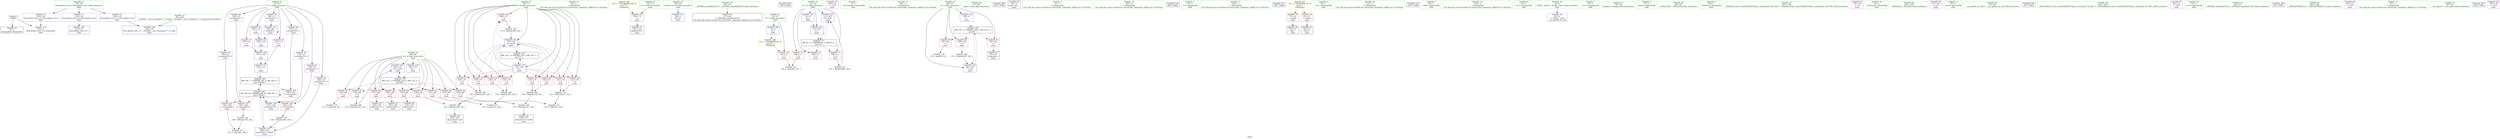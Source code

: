 digraph "SVFG" {
	label="SVFG";

	Node0x55a5fb703270 [shape=record,color=grey,label="{NodeID: 0\nNullPtr}"];
	Node0x55a5fb703270 -> Node0x55a5fb704bb0[style=solid];
	Node0x55a5fb703270 -> Node0x55a5fb705d10[style=solid];
	Node0x55a5fb714510 [shape=record,color=black,label="{NodeID: 180\nMR_18V_7 = PHI(MR_18V_8, MR_18V_6, )\npts\{170000 \}\n}"];
	Node0x55a5fb714510 -> Node0x55a5fb705840[style=dashed];
	Node0x55a5fb714510 -> Node0x55a5fb716310[style=dashed];
	Node0x55a5fb7051c0 [shape=record,color=red,label="{NodeID: 97\n140\<--70\n\<--k\nmain\n}"];
	Node0x55a5fb7051c0 -> Node0x55a5fb70d230[style=solid];
	Node0x55a5fb6ef370 [shape=record,color=green,label="{NodeID: 14\n92\<--1\n\<--dummyObj\nCan only get source location for instruction, argument, global var or function.}"];
	Node0x55a5fb708a60 [shape=record,color=yellow,style=double,label="{NodeID: 194\n16V_1 = ENCHI(MR_16V_0)\npts\{73 \}\nFun[main]}"];
	Node0x55a5fb708a60 -> Node0x55a5fb705500[style=dashed];
	Node0x55a5fb705e10 [shape=record,color=blue,label="{NodeID: 111\n64\<--9\nretval\<--\nmain\n}"];
	Node0x55a5fb703ea0 [shape=record,color=green,label="{NodeID: 28\n48\<--54\n_ZNSt8ios_base4InitD1Ev\<--_ZNSt8ios_base4InitD1Ev_field_insensitive\n}"];
	Node0x55a5fb703ea0 -> Node0x55a5fb704d80[style=solid];
	Node0x55a5fb720980 [shape=record,color=black,label="{NodeID: 208\n199 = PHI()\n}"];
	Node0x55a5fb70b120 [shape=record,color=blue,label="{NodeID: 125\n11\<--207\ntt\<--inc47\nmain\n}"];
	Node0x55a5fb70b120 -> Node0x55a5fb713610[style=dashed];
	Node0x55a5fb704bb0 [shape=record,color=black,label="{NodeID: 42\n2\<--3\ndummyVal\<--dummyVal\n}"];
	Node0x55a5fb706790 [shape=record,color=purple,label="{NodeID: 56\n105\<--13\n\<--f\nmain\n}"];
	Node0x55a5fb706790 -> Node0x55a5fb70a900[style=solid];
	Node0x55a5fb7072f0 [shape=record,color=purple,label="{NodeID: 70\n193\<--32\n\<--.str.5\nmain\n}"];
	Node0x55a5fb70d6b0 [shape=record,color=grey,label="{NodeID: 167\n161 = Binary(160, 102, )\n}"];
	Node0x55a5fb70d6b0 -> Node0x55a5fb70ade0[style=solid];
	Node0x55a5fb707ee0 [shape=record,color=red,label="{NodeID: 84\n124\<--68\n\<--i3\nmain\n}"];
	Node0x55a5fb707ee0 -> Node0x55a5fb70e130[style=solid];
	Node0x55a5fb6ed730 [shape=record,color=green,label="{NodeID: 1\n7\<--1\n__dso_handle\<--dummyObj\nGlob }"];
	Node0x55a5fb705290 [shape=record,color=red,label="{NodeID: 98\n154\<--70\n\<--k\nmain\n}"];
	Node0x55a5fb705290 -> Node0x55a5fb70cf30[style=solid];
	Node0x55a5fb6ef440 [shape=record,color=green,label="{NodeID: 15\n98\<--1\n\<--dummyObj\nCan only get source location for instruction, argument, global var or function.}"];
	Node0x55a5fb705ee0 [shape=record,color=blue,label="{NodeID: 112\n66\<--9\ni\<--\nmain\n}"];
	Node0x55a5fb705ee0 -> Node0x55a5fb715410[style=dashed];
	Node0x55a5fb703fa0 [shape=record,color=green,label="{NodeID: 29\n61\<--62\nmain\<--main_field_insensitive\n}"];
	Node0x55a5fb720a80 [shape=record,color=black,label="{NodeID: 209\n200 = PHI()\n}"];
	Node0x55a5fb704cb0 [shape=record,color=black,label="{NodeID: 43\n63\<--9\nmain_ret\<--\nmain\n}"];
	Node0x55a5fb706860 [shape=record,color=purple,label="{NodeID: 57\n107\<--13\n\<--f\nmain\n}"];
	Node0x55a5fb706860 -> Node0x55a5fb70a9d0[style=solid];
	Node0x55a5fb7073c0 [shape=record,color=purple,label="{NodeID: 71\n233\<--34\nllvm.global_ctors_0\<--llvm.global_ctors\nGlob }"];
	Node0x55a5fb7073c0 -> Node0x55a5fb705b10[style=solid];
	Node0x55a5fb70d830 [shape=record,color=grey,label="{NodeID: 168\n175 = Binary(174, 102, )\n}"];
	Node0x55a5fb70d830 -> Node0x55a5fb70af80[style=solid];
	Node0x55a5fb707fb0 [shape=record,color=red,label="{NodeID: 85\n127\<--68\n\<--i3\nmain\n}"];
	Node0x55a5fb707fb0 -> Node0x55a5fb70dcb0[style=solid];
	Node0x55a5fb6ee9b0 [shape=record,color=green,label="{NodeID: 2\n9\<--1\n\<--dummyObj\nCan only get source location for instruction, argument, global var or function.}"];
	Node0x55a5fb705360 [shape=record,color=red,label="{NodeID: 99\n155\<--70\n\<--k\nmain\n}"];
	Node0x55a5fb705360 -> Node0x55a5fb70cf30[style=solid];
	Node0x55a5fb703300 [shape=record,color=green,label="{NodeID: 16\n102\<--1\n\<--dummyObj\nCan only get source location for instruction, argument, global var or function.}"];
	Node0x55a5fb705fb0 [shape=record,color=blue,label="{NodeID: 113\n96\<--98\narrayidx\<--\nmain\n}"];
	Node0x55a5fb705fb0 -> Node0x55a5fb705fb0[style=dashed];
	Node0x55a5fb705fb0 -> Node0x55a5fb70a900[style=dashed];
	Node0x55a5fb7040a0 [shape=record,color=green,label="{NodeID: 30\n64\<--65\nretval\<--retval_field_insensitive\nmain\n}"];
	Node0x55a5fb7040a0 -> Node0x55a5fb705e10[style=solid];
	Node0x55a5fb720b50 [shape=record,color=black,label="{NodeID: 210\n184 = PHI()\n}"];
	Node0x55a5fb704d80 [shape=record,color=black,label="{NodeID: 44\n47\<--48\n\<--_ZNSt8ios_base4InitD1Ev\nCan only get source location for instruction, argument, global var or function.}"];
	Node0x55a5fb706930 [shape=record,color=purple,label="{NodeID: 58\n110\<--13\n\<--f\nmain\n}"];
	Node0x55a5fb706930 -> Node0x55a5fb70aaa0[style=solid];
	Node0x55a5fb7074c0 [shape=record,color=purple,label="{NodeID: 72\n234\<--34\nllvm.global_ctors_1\<--llvm.global_ctors\nGlob }"];
	Node0x55a5fb7074c0 -> Node0x55a5fb705c10[style=solid];
	Node0x55a5fb70d9b0 [shape=record,color=grey,label="{NodeID: 169\n101 = Binary(100, 102, )\n}"];
	Node0x55a5fb70d9b0 -> Node0x55a5fb706080[style=solid];
	Node0x55a5fb708080 [shape=record,color=red,label="{NodeID: 86\n133\<--68\n\<--i3\nmain\n}"];
	Node0x55a5fb708080 -> Node0x55a5fb706110[style=solid];
	Node0x55a5fb6eea40 [shape=record,color=green,label="{NodeID: 3\n18\<--1\n.str\<--dummyObj\nGlob }"];
	Node0x55a5fb715410 [shape=record,color=black,label="{NodeID: 183\nMR_10V_3 = PHI(MR_10V_4, MR_10V_2, )\npts\{67 \}\n}"];
	Node0x55a5fb715410 -> Node0x55a5fb707ba0[style=dashed];
	Node0x55a5fb715410 -> Node0x55a5fb707c70[style=dashed];
	Node0x55a5fb715410 -> Node0x55a5fb707d40[style=dashed];
	Node0x55a5fb715410 -> Node0x55a5fb706080[style=dashed];
	Node0x55a5fb705430 [shape=record,color=red,label="{NodeID: 100\n169\<--70\n\<--k\nmain\n}"];
	Node0x55a5fb705430 -> Node0x55a5fb70d3b0[style=solid];
	Node0x55a5fb7033d0 [shape=record,color=green,label="{NodeID: 17\n109\<--1\n\<--dummyObj\nCan only get source location for instruction, argument, global var or function.}"];
	Node0x55a5fb706080 [shape=record,color=blue,label="{NodeID: 114\n66\<--101\ni\<--inc\nmain\n}"];
	Node0x55a5fb706080 -> Node0x55a5fb715410[style=dashed];
	Node0x55a5fb704170 [shape=record,color=green,label="{NodeID: 31\n66\<--67\ni\<--i_field_insensitive\nmain\n}"];
	Node0x55a5fb704170 -> Node0x55a5fb707ba0[style=solid];
	Node0x55a5fb704170 -> Node0x55a5fb707c70[style=solid];
	Node0x55a5fb704170 -> Node0x55a5fb707d40[style=solid];
	Node0x55a5fb704170 -> Node0x55a5fb705ee0[style=solid];
	Node0x55a5fb704170 -> Node0x55a5fb706080[style=solid];
	Node0x55a5fb720c20 [shape=record,color=black,label="{NodeID: 211\n186 = PHI()\n}"];
	Node0x55a5fb704e80 [shape=record,color=black,label="{NodeID: 45\n78\<--75\ncall\<--\nmain\n}"];
	Node0x55a5fb706a00 [shape=record,color=purple,label="{NodeID: 59\n135\<--13\narrayidx13\<--f\nmain\n}"];
	Node0x55a5fb706a00 -> Node0x55a5fb70ad10[style=solid];
	Node0x55a5fb7075c0 [shape=record,color=purple,label="{NodeID: 73\n235\<--34\nllvm.global_ctors_2\<--llvm.global_ctors\nGlob }"];
	Node0x55a5fb7075c0 -> Node0x55a5fb705d10[style=solid];
	Node0x55a5fb70db30 [shape=record,color=grey,label="{NodeID: 170\n123 = Binary(121, 122, )\n}"];
	Node0x55a5fb70db30 -> Node0x55a5fb70e130[style=solid];
	Node0x55a5fb708150 [shape=record,color=red,label="{NodeID: 87\n138\<--68\n\<--i3\nmain\n}"];
	Node0x55a5fb708150 -> Node0x55a5fb70cab0[style=solid];
	Node0x55a5fb6ee840 [shape=record,color=green,label="{NodeID: 4\n20\<--1\n.str.1\<--dummyObj\nGlob }"];
	Node0x55a5fb705500 [shape=record,color=red,label="{NodeID: 101\n195\<--72\n\<--a\nmain\n}"];
	Node0x55a5fb705500 -> Node0x55a5fb706520[style=solid];
	Node0x55a5fb7034a0 [shape=record,color=green,label="{NodeID: 18\n112\<--1\n\<--dummyObj\nCan only get source location for instruction, argument, global var or function.}"];
	Node0x55a5fb70a900 [shape=record,color=blue,label="{NodeID: 115\n105\<--102\n\<--\nmain\n}"];
	Node0x55a5fb70a900 -> Node0x55a5fb70a9d0[style=dashed];
	Node0x55a5fb704240 [shape=record,color=green,label="{NodeID: 32\n68\<--69\ni3\<--i3_field_insensitive\nmain\n}"];
	Node0x55a5fb704240 -> Node0x55a5fb707e10[style=solid];
	Node0x55a5fb704240 -> Node0x55a5fb707ee0[style=solid];
	Node0x55a5fb704240 -> Node0x55a5fb707fb0[style=solid];
	Node0x55a5fb704240 -> Node0x55a5fb708080[style=solid];
	Node0x55a5fb704240 -> Node0x55a5fb708150[style=solid];
	Node0x55a5fb704240 -> Node0x55a5fb708220[style=solid];
	Node0x55a5fb704240 -> Node0x55a5fb7082f0[style=solid];
	Node0x55a5fb704240 -> Node0x55a5fb7083c0[style=solid];
	Node0x55a5fb704240 -> Node0x55a5fb708490[style=solid];
	Node0x55a5fb704240 -> Node0x55a5fb70ab70[style=solid];
	Node0x55a5fb704240 -> Node0x55a5fb70af80[style=solid];
	Node0x55a5fb720d80 [shape=record,color=black,label="{NodeID: 212\n190 = PHI()\n}"];
	Node0x55a5fb704f50 [shape=record,color=black,label="{NodeID: 46\n84\<--81\ncall1\<--\nmain\n}"];
	Node0x55a5fb706ad0 [shape=record,color=purple,label="{NodeID: 60\n144\<--13\narrayidx16\<--f\nmain\n}"];
	Node0x55a5fb706ad0 -> Node0x55a5fb7055d0[style=solid];
	Node0x55a5fb7076c0 [shape=record,color=red,label="{NodeID: 74\n181\<--8\n\<--T\nmain\n}"];
	Node0x55a5fb7076c0 -> Node0x55a5fb70de30[style=solid];
	Node0x55a5fb70dcb0 [shape=record,color=grey,label="{NodeID: 171\n131 = cmp(127, 130, )\n}"];
	Node0x55a5fb708220 [shape=record,color=red,label="{NodeID: 88\n147\<--68\n\<--i3\nmain\n}"];
	Node0x55a5fb708220 -> Node0x55a5fb7062b0[style=solid];
	Node0x55a5fb6ee8d0 [shape=record,color=green,label="{NodeID: 5\n22\<--1\nstdin\<--dummyObj\nGlob }"];
	Node0x55a5fb7055d0 [shape=record,color=red,label="{NodeID: 102\n145\<--144\n\<--arrayidx16\nmain\n}"];
	Node0x55a5fb7055d0 -> Node0x55a5fb70cc30[style=solid];
	Node0x55a5fb7035a0 [shape=record,color=green,label="{NodeID: 19\n114\<--1\n\<--dummyObj\nCan only get source location for instruction, argument, global var or function.}"];
	Node0x55a5fb70a9d0 [shape=record,color=blue,label="{NodeID: 116\n107\<--109\n\<--\nmain\n}"];
	Node0x55a5fb70a9d0 -> Node0x55a5fb70aaa0[style=dashed];
	Node0x55a5fb704310 [shape=record,color=green,label="{NodeID: 33\n70\<--71\nk\<--k_field_insensitive\nmain\n}"];
	Node0x55a5fb704310 -> Node0x55a5fb708560[style=solid];
	Node0x55a5fb704310 -> Node0x55a5fb708630[style=solid];
	Node0x55a5fb704310 -> Node0x55a5fb708700[style=solid];
	Node0x55a5fb704310 -> Node0x55a5fb7087d0[style=solid];
	Node0x55a5fb704310 -> Node0x55a5fb7050f0[style=solid];
	Node0x55a5fb704310 -> Node0x55a5fb7051c0[style=solid];
	Node0x55a5fb704310 -> Node0x55a5fb705290[style=solid];
	Node0x55a5fb704310 -> Node0x55a5fb705360[style=solid];
	Node0x55a5fb704310 -> Node0x55a5fb705430[style=solid];
	Node0x55a5fb704310 -> Node0x55a5fb70ac40[style=solid];
	Node0x55a5fb704310 -> Node0x55a5fb70aeb0[style=solid];
	Node0x55a5fb705020 [shape=record,color=black,label="{NodeID: 47\n95\<--94\nidxprom\<--\nmain\n}"];
	Node0x55a5fb706ba0 [shape=record,color=purple,label="{NodeID: 61\n149\<--13\narrayidx18\<--f\nmain\n}"];
	Node0x55a5fb706ba0 -> Node0x55a5fb7056a0[style=solid];
	Node0x55a5fb707790 [shape=record,color=red,label="{NodeID: 75\n180\<--11\n\<--tt\nmain\n}"];
	Node0x55a5fb707790 -> Node0x55a5fb70de30[style=solid];
	Node0x55a5fb70de30 [shape=record,color=grey,label="{NodeID: 172\n182 = cmp(180, 181, )\n}"];
	Node0x55a5fb7082f0 [shape=record,color=red,label="{NodeID: 89\n153\<--68\n\<--i3\nmain\n}"];
	Node0x55a5fb7082f0 -> Node0x55a5fb70d0b0[style=solid];
	Node0x55a5fb6efba0 [shape=record,color=green,label="{NodeID: 6\n23\<--1\n.str.2\<--dummyObj\nGlob }"];
	Node0x55a5fb716310 [shape=record,color=black,label="{NodeID: 186\nMR_18V_8 = PHI(MR_18V_10, MR_18V_7, )\npts\{170000 \}\n}"];
	Node0x55a5fb716310 -> Node0x55a5fb7055d0[style=dashed];
	Node0x55a5fb716310 -> Node0x55a5fb7056a0[style=dashed];
	Node0x55a5fb716310 -> Node0x55a5fb705770[style=dashed];
	Node0x55a5fb716310 -> Node0x55a5fb70ad10[style=dashed];
	Node0x55a5fb716310 -> Node0x55a5fb70ade0[style=dashed];
	Node0x55a5fb716310 -> Node0x55a5fb714510[style=dashed];
	Node0x55a5fb716310 -> Node0x55a5fb716310[style=dashed];
	Node0x55a5fb7056a0 [shape=record,color=red,label="{NodeID: 103\n150\<--149\n\<--arrayidx18\nmain\n}"];
	Node0x55a5fb7056a0 -> Node0x55a5fb70dfb0[style=solid];
	Node0x55a5fb7036a0 [shape=record,color=green,label="{NodeID: 20\n4\<--6\n_ZStL8__ioinit\<--_ZStL8__ioinit_field_insensitive\nGlob }"];
	Node0x55a5fb7036a0 -> Node0x55a5fb7065f0[style=solid];
	Node0x55a5fb70aaa0 [shape=record,color=blue,label="{NodeID: 117\n110\<--112\n\<--\nmain\n}"];
	Node0x55a5fb70aaa0 -> Node0x55a5fb714510[style=dashed];
	Node0x55a5fb7043e0 [shape=record,color=green,label="{NodeID: 34\n72\<--73\na\<--a_field_insensitive\nmain\n}"];
	Node0x55a5fb7043e0 -> Node0x55a5fb705500[style=solid];
	Node0x55a5fb706110 [shape=record,color=black,label="{NodeID: 48\n134\<--133\nidxprom12\<--\nmain\n}"];
	Node0x55a5fb706c70 [shape=record,color=purple,label="{NodeID: 62\n159\<--13\narrayidx24\<--f\nmain\n}"];
	Node0x55a5fb706c70 -> Node0x55a5fb705770[style=solid];
	Node0x55a5fb70cab0 [shape=record,color=grey,label="{NodeID: 159\n142 = Binary(138, 141, )\n}"];
	Node0x55a5fb70cab0 -> Node0x55a5fb7061e0[style=solid];
	Node0x55a5fb707860 [shape=record,color=red,label="{NodeID: 76\n189\<--11\n\<--tt\nmain\n}"];
	Node0x55a5fb70dfb0 [shape=record,color=grey,label="{NodeID: 173\n151 = cmp(146, 150, )\n}"];
	Node0x55a5fb7083c0 [shape=record,color=red,label="{NodeID: 90\n162\<--68\n\<--i3\nmain\n}"];
	Node0x55a5fb7083c0 -> Node0x55a5fb706450[style=solid];
	Node0x55a5fb6efc30 [shape=record,color=green,label="{NodeID: 7\n25\<--1\n.str.3\<--dummyObj\nGlob }"];
	Node0x55a5fb716810 [shape=record,color=yellow,style=double,label="{NodeID: 187\n2V_1 = ENCHI(MR_2V_0)\npts\{1 \}\nFun[main]}"];
	Node0x55a5fb716810 -> Node0x55a5fb707a00[style=dashed];
	Node0x55a5fb716810 -> Node0x55a5fb707ad0[style=dashed];
	Node0x55a5fb705770 [shape=record,color=red,label="{NodeID: 104\n160\<--159\n\<--arrayidx24\nmain\n}"];
	Node0x55a5fb705770 -> Node0x55a5fb70d6b0[style=solid];
	Node0x55a5fb7037a0 [shape=record,color=green,label="{NodeID: 21\n8\<--10\nT\<--T_field_insensitive\nGlob }"];
	Node0x55a5fb7037a0 -> Node0x55a5fb7076c0[style=solid];
	Node0x55a5fb7037a0 -> Node0x55a5fb705910[style=solid];
	Node0x55a5fb70ab70 [shape=record,color=blue,label="{NodeID: 118\n68\<--114\ni3\<--\nmain\n}"];
	Node0x55a5fb70ab70 -> Node0x55a5fb713b10[style=dashed];
	Node0x55a5fb7044b0 [shape=record,color=green,label="{NodeID: 35\n79\<--80\nfreopen\<--freopen_field_insensitive\n}"];
	Node0x55a5fb7061e0 [shape=record,color=black,label="{NodeID: 49\n143\<--142\nidxprom15\<--sub\nmain\n}"];
	Node0x55a5fb706d40 [shape=record,color=purple,label="{NodeID: 63\n164\<--13\narrayidx27\<--f\nmain\n}"];
	Node0x55a5fb706d40 -> Node0x55a5fb70ade0[style=solid];
	Node0x55a5fb70cc30 [shape=record,color=grey,label="{NodeID: 160\n146 = Binary(145, 102, )\n}"];
	Node0x55a5fb70cc30 -> Node0x55a5fb70dfb0[style=solid];
	Node0x55a5fb707930 [shape=record,color=red,label="{NodeID: 77\n206\<--11\n\<--tt\nmain\n}"];
	Node0x55a5fb707930 -> Node0x55a5fb70cdb0[style=solid];
	Node0x55a5fb70e130 [shape=record,color=grey,label="{NodeID: 174\n125 = cmp(123, 124, )\n}"];
	Node0x55a5fb708490 [shape=record,color=red,label="{NodeID: 91\n174\<--68\n\<--i3\nmain\n}"];
	Node0x55a5fb708490 -> Node0x55a5fb70d830[style=solid];
	Node0x55a5fb6efcc0 [shape=record,color=green,label="{NodeID: 8\n27\<--1\nstdout\<--dummyObj\nGlob }"];
	Node0x55a5fb717330 [shape=record,color=yellow,style=double,label="{NodeID: 188\n4V_1 = ENCHI(MR_4V_0)\npts\{10 \}\nFun[main]}"];
	Node0x55a5fb717330 -> Node0x55a5fb7076c0[style=dashed];
	Node0x55a5fb705840 [shape=record,color=red,label="{NodeID: 105\n198\<--197\n\<--arrayidx43\nmain\n}"];
	Node0x55a5fb7038a0 [shape=record,color=green,label="{NodeID: 22\n11\<--12\ntt\<--tt_field_insensitive\nGlob }"];
	Node0x55a5fb7038a0 -> Node0x55a5fb707790[style=solid];
	Node0x55a5fb7038a0 -> Node0x55a5fb707860[style=solid];
	Node0x55a5fb7038a0 -> Node0x55a5fb707930[style=solid];
	Node0x55a5fb7038a0 -> Node0x55a5fb705a10[style=solid];
	Node0x55a5fb7038a0 -> Node0x55a5fb70b050[style=solid];
	Node0x55a5fb7038a0 -> Node0x55a5fb70b120[style=solid];
	Node0x55a5fb70ac40 [shape=record,color=blue,label="{NodeID: 119\n70\<--102\nk\<--\nmain\n}"];
	Node0x55a5fb70ac40 -> Node0x55a5fb708560[style=dashed];
	Node0x55a5fb70ac40 -> Node0x55a5fb708630[style=dashed];
	Node0x55a5fb70ac40 -> Node0x55a5fb708700[style=dashed];
	Node0x55a5fb70ac40 -> Node0x55a5fb7087d0[style=dashed];
	Node0x55a5fb70ac40 -> Node0x55a5fb7050f0[style=dashed];
	Node0x55a5fb70ac40 -> Node0x55a5fb7051c0[style=dashed];
	Node0x55a5fb70ac40 -> Node0x55a5fb705290[style=dashed];
	Node0x55a5fb70ac40 -> Node0x55a5fb705360[style=dashed];
	Node0x55a5fb70ac40 -> Node0x55a5fb705430[style=dashed];
	Node0x55a5fb70ac40 -> Node0x55a5fb70aeb0[style=dashed];
	Node0x55a5fb70ac40 -> Node0x55a5fb714010[style=dashed];
	Node0x55a5fb7045b0 [shape=record,color=green,label="{NodeID: 36\n86\<--87\n_ZNSirsERi\<--_ZNSirsERi_field_insensitive\n}"];
	Node0x55a5fb7062b0 [shape=record,color=black,label="{NodeID: 50\n148\<--147\nidxprom17\<--\nmain\n}"];
	Node0x55a5fb706e10 [shape=record,color=purple,label="{NodeID: 64\n197\<--13\narrayidx43\<--f\nmain\n}"];
	Node0x55a5fb706e10 -> Node0x55a5fb705840[style=solid];
	Node0x55a5fb70cdb0 [shape=record,color=grey,label="{NodeID: 161\n207 = Binary(206, 102, )\n}"];
	Node0x55a5fb70cdb0 -> Node0x55a5fb70b120[style=solid];
	Node0x55a5fb707a00 [shape=record,color=red,label="{NodeID: 78\n75\<--22\n\<--stdin\nmain\n}"];
	Node0x55a5fb707a00 -> Node0x55a5fb704e80[style=solid];
	Node0x55a5fb70e2b0 [shape=record,color=grey,label="{NodeID: 175\n117 = cmp(116, 92, )\n}"];
	Node0x55a5fb708560 [shape=record,color=red,label="{NodeID: 92\n121\<--70\n\<--k\nmain\n}"];
	Node0x55a5fb708560 -> Node0x55a5fb70db30[style=solid];
	Node0x55a5fb6efd50 [shape=record,color=green,label="{NodeID: 9\n28\<--1\n_ZSt3cin\<--dummyObj\nGlob }"];
	Node0x55a5fb705910 [shape=record,color=blue,label="{NodeID: 106\n8\<--9\nT\<--\nGlob }"];
	Node0x55a5fb705910 -> Node0x55a5fb717330[style=dashed];
	Node0x55a5fb7039a0 [shape=record,color=green,label="{NodeID: 23\n13\<--17\nf\<--f_field_insensitive\nGlob }"];
	Node0x55a5fb7039a0 -> Node0x55a5fb7066c0[style=solid];
	Node0x55a5fb7039a0 -> Node0x55a5fb706790[style=solid];
	Node0x55a5fb7039a0 -> Node0x55a5fb706860[style=solid];
	Node0x55a5fb7039a0 -> Node0x55a5fb706930[style=solid];
	Node0x55a5fb7039a0 -> Node0x55a5fb706a00[style=solid];
	Node0x55a5fb7039a0 -> Node0x55a5fb706ad0[style=solid];
	Node0x55a5fb7039a0 -> Node0x55a5fb706ba0[style=solid];
	Node0x55a5fb7039a0 -> Node0x55a5fb706c70[style=solid];
	Node0x55a5fb7039a0 -> Node0x55a5fb706d40[style=solid];
	Node0x55a5fb7039a0 -> Node0x55a5fb706e10[style=solid];
	Node0x55a5fb70ad10 [shape=record,color=blue,label="{NodeID: 120\n135\<--102\narrayidx13\<--\nmain\n}"];
	Node0x55a5fb70ad10 -> Node0x55a5fb716310[style=dashed];
	Node0x55a5fb7046b0 [shape=record,color=green,label="{NodeID: 37\n187\<--188\n_ZStlsISt11char_traitsIcEERSt13basic_ostreamIcT_ES5_PKc\<--_ZStlsISt11char_traitsIcEERSt13basic_ostreamIcT_ES5_PKc_field_insensitive\n}"];
	Node0x55a5fb706380 [shape=record,color=black,label="{NodeID: 51\n158\<--157\nidxprom23\<--sub22\nmain\n}"];
	Node0x55a5fb706ee0 [shape=record,color=purple,label="{NodeID: 65\n76\<--18\n\<--.str\nmain\n}"];
	Node0x55a5fb70cf30 [shape=record,color=grey,label="{NodeID: 162\n156 = Binary(154, 155, )\n}"];
	Node0x55a5fb70cf30 -> Node0x55a5fb70d0b0[style=solid];
	Node0x55a5fb707ad0 [shape=record,color=red,label="{NodeID: 79\n81\<--27\n\<--stdout\nmain\n}"];
	Node0x55a5fb707ad0 -> Node0x55a5fb704f50[style=solid];
	Node0x55a5fb70e430 [shape=record,color=grey,label="{NodeID: 176\n91 = cmp(90, 92, )\n}"];
	Node0x55a5fb708630 [shape=record,color=red,label="{NodeID: 93\n122\<--70\n\<--k\nmain\n}"];
	Node0x55a5fb708630 -> Node0x55a5fb70db30[style=solid];
	Node0x55a5fb6efe20 [shape=record,color=green,label="{NodeID: 10\n29\<--1\n_ZSt4cout\<--dummyObj\nGlob }"];
	Node0x55a5fb705a10 [shape=record,color=blue,label="{NodeID: 107\n11\<--9\ntt\<--\nGlob }"];
	Node0x55a5fb705a10 -> Node0x55a5fb70b050[style=dashed];
	Node0x55a5fb703aa0 [shape=record,color=green,label="{NodeID: 24\n34\<--38\nllvm.global_ctors\<--llvm.global_ctors_field_insensitive\nGlob }"];
	Node0x55a5fb703aa0 -> Node0x55a5fb7073c0[style=solid];
	Node0x55a5fb703aa0 -> Node0x55a5fb7074c0[style=solid];
	Node0x55a5fb703aa0 -> Node0x55a5fb7075c0[style=solid];
	Node0x55a5fb70ade0 [shape=record,color=blue,label="{NodeID: 121\n164\<--161\narrayidx27\<--add25\nmain\n}"];
	Node0x55a5fb70ade0 -> Node0x55a5fb716310[style=dashed];
	Node0x55a5fb7047b0 [shape=record,color=green,label="{NodeID: 38\n191\<--192\n_ZNSolsEi\<--_ZNSolsEi_field_insensitive\n}"];
	Node0x55a5fb706450 [shape=record,color=black,label="{NodeID: 52\n163\<--162\nidxprom26\<--\nmain\n}"];
	Node0x55a5fb706fb0 [shape=record,color=purple,label="{NodeID: 66\n77\<--20\n\<--.str.1\nmain\n}"];
	Node0x55a5fb70d0b0 [shape=record,color=grey,label="{NodeID: 163\n157 = Binary(153, 156, )\n}"];
	Node0x55a5fb70d0b0 -> Node0x55a5fb706380[style=solid];
	Node0x55a5fb707ba0 [shape=record,color=red,label="{NodeID: 80\n90\<--66\n\<--i\nmain\n}"];
	Node0x55a5fb707ba0 -> Node0x55a5fb70e430[style=solid];
	Node0x55a5fb713610 [shape=record,color=black,label="{NodeID: 177\nMR_6V_3 = PHI(MR_6V_4, MR_6V_2, )\npts\{12 \}\n}"];
	Node0x55a5fb713610 -> Node0x55a5fb707790[style=dashed];
	Node0x55a5fb713610 -> Node0x55a5fb707860[style=dashed];
	Node0x55a5fb713610 -> Node0x55a5fb707930[style=dashed];
	Node0x55a5fb713610 -> Node0x55a5fb70b120[style=dashed];
	Node0x55a5fb708700 [shape=record,color=red,label="{NodeID: 94\n128\<--70\n\<--k\nmain\n}"];
	Node0x55a5fb708700 -> Node0x55a5fb70d530[style=solid];
	Node0x55a5fb6ef100 [shape=record,color=green,label="{NodeID: 11\n30\<--1\n.str.4\<--dummyObj\nGlob }"];
	Node0x55a5fb705b10 [shape=record,color=blue,label="{NodeID: 108\n233\<--35\nllvm.global_ctors_0\<--\nGlob }"];
	Node0x55a5fb703ba0 [shape=record,color=green,label="{NodeID: 25\n39\<--40\n__cxx_global_var_init\<--__cxx_global_var_init_field_insensitive\n}"];
	Node0x55a5fb4db6c0 [shape=record,color=black,label="{NodeID: 205\n85 = PHI()\n}"];
	Node0x55a5fb70aeb0 [shape=record,color=blue,label="{NodeID: 122\n70\<--170\nk\<--inc30\nmain\n}"];
	Node0x55a5fb70aeb0 -> Node0x55a5fb708560[style=dashed];
	Node0x55a5fb70aeb0 -> Node0x55a5fb708630[style=dashed];
	Node0x55a5fb70aeb0 -> Node0x55a5fb708700[style=dashed];
	Node0x55a5fb70aeb0 -> Node0x55a5fb7087d0[style=dashed];
	Node0x55a5fb70aeb0 -> Node0x55a5fb7050f0[style=dashed];
	Node0x55a5fb70aeb0 -> Node0x55a5fb7051c0[style=dashed];
	Node0x55a5fb70aeb0 -> Node0x55a5fb705290[style=dashed];
	Node0x55a5fb70aeb0 -> Node0x55a5fb705360[style=dashed];
	Node0x55a5fb70aeb0 -> Node0x55a5fb705430[style=dashed];
	Node0x55a5fb70aeb0 -> Node0x55a5fb70aeb0[style=dashed];
	Node0x55a5fb70aeb0 -> Node0x55a5fb714010[style=dashed];
	Node0x55a5fb7048b0 [shape=record,color=green,label="{NodeID: 39\n201\<--202\n_ZSt4endlIcSt11char_traitsIcEERSt13basic_ostreamIT_T0_ES6_\<--_ZSt4endlIcSt11char_traitsIcEERSt13basic_ostreamIT_T0_ES6__field_insensitive\n}"];
	Node0x55a5fb706520 [shape=record,color=black,label="{NodeID: 53\n196\<--195\nidxprom42\<--\nmain\n}"];
	Node0x55a5fb707080 [shape=record,color=purple,label="{NodeID: 67\n82\<--23\n\<--.str.2\nmain\n}"];
	Node0x55a5fb70d230 [shape=record,color=grey,label="{NodeID: 164\n141 = Binary(139, 140, )\n}"];
	Node0x55a5fb70d230 -> Node0x55a5fb70cab0[style=solid];
	Node0x55a5fb707c70 [shape=record,color=red,label="{NodeID: 81\n94\<--66\n\<--i\nmain\n}"];
	Node0x55a5fb707c70 -> Node0x55a5fb705020[style=solid];
	Node0x55a5fb713b10 [shape=record,color=black,label="{NodeID: 178\nMR_12V_3 = PHI(MR_12V_4, MR_12V_2, )\npts\{69 \}\n}"];
	Node0x55a5fb713b10 -> Node0x55a5fb707e10[style=dashed];
	Node0x55a5fb713b10 -> Node0x55a5fb707ee0[style=dashed];
	Node0x55a5fb713b10 -> Node0x55a5fb707fb0[style=dashed];
	Node0x55a5fb713b10 -> Node0x55a5fb708080[style=dashed];
	Node0x55a5fb713b10 -> Node0x55a5fb708150[style=dashed];
	Node0x55a5fb713b10 -> Node0x55a5fb708220[style=dashed];
	Node0x55a5fb713b10 -> Node0x55a5fb7082f0[style=dashed];
	Node0x55a5fb713b10 -> Node0x55a5fb7083c0[style=dashed];
	Node0x55a5fb713b10 -> Node0x55a5fb708490[style=dashed];
	Node0x55a5fb713b10 -> Node0x55a5fb70af80[style=dashed];
	Node0x55a5fb7087d0 [shape=record,color=red,label="{NodeID: 95\n129\<--70\n\<--k\nmain\n}"];
	Node0x55a5fb7087d0 -> Node0x55a5fb70d530[style=solid];
	Node0x55a5fb6ef1d0 [shape=record,color=green,label="{NodeID: 12\n32\<--1\n.str.5\<--dummyObj\nGlob }"];
	Node0x55a5fb705c10 [shape=record,color=blue,label="{NodeID: 109\n234\<--36\nllvm.global_ctors_1\<--_GLOBAL__sub_I_junsuper17_3_0.cpp\nGlob }"];
	Node0x55a5fb703ca0 [shape=record,color=green,label="{NodeID: 26\n43\<--44\n_ZNSt8ios_base4InitC1Ev\<--_ZNSt8ios_base4InitC1Ev_field_insensitive\n}"];
	Node0x55a5fb71fd70 [shape=record,color=black,label="{NodeID: 206\n46 = PHI()\n}"];
	Node0x55a5fb70af80 [shape=record,color=blue,label="{NodeID: 123\n68\<--175\ni3\<--inc33\nmain\n}"];
	Node0x55a5fb70af80 -> Node0x55a5fb713b10[style=dashed];
	Node0x55a5fb7049b0 [shape=record,color=green,label="{NodeID: 40\n203\<--204\n_ZNSolsEPFRSoS_E\<--_ZNSolsEPFRSoS_E_field_insensitive\n}"];
	Node0x55a5fb7065f0 [shape=record,color=purple,label="{NodeID: 54\n45\<--4\n\<--_ZStL8__ioinit\n__cxx_global_var_init\n}"];
	Node0x55a5fb707150 [shape=record,color=purple,label="{NodeID: 68\n83\<--25\n\<--.str.3\nmain\n}"];
	Node0x55a5fb70d3b0 [shape=record,color=grey,label="{NodeID: 165\n170 = Binary(169, 102, )\n}"];
	Node0x55a5fb70d3b0 -> Node0x55a5fb70aeb0[style=solid];
	Node0x55a5fb707d40 [shape=record,color=red,label="{NodeID: 82\n100\<--66\n\<--i\nmain\n}"];
	Node0x55a5fb707d40 -> Node0x55a5fb70d9b0[style=solid];
	Node0x55a5fb714010 [shape=record,color=black,label="{NodeID: 179\nMR_14V_2 = PHI(MR_14V_4, MR_14V_1, )\npts\{71 \}\n}"];
	Node0x55a5fb714010 -> Node0x55a5fb70ac40[style=dashed];
	Node0x55a5fb7050f0 [shape=record,color=red,label="{NodeID: 96\n139\<--70\n\<--k\nmain\n}"];
	Node0x55a5fb7050f0 -> Node0x55a5fb70d230[style=solid];
	Node0x55a5fb6ef2a0 [shape=record,color=green,label="{NodeID: 13\n35\<--1\n\<--dummyObj\nCan only get source location for instruction, argument, global var or function.}"];
	Node0x55a5fb705d10 [shape=record,color=blue, style = dotted,label="{NodeID: 110\n235\<--3\nllvm.global_ctors_2\<--dummyVal\nGlob }"];
	Node0x55a5fb703da0 [shape=record,color=green,label="{NodeID: 27\n49\<--50\n__cxa_atexit\<--__cxa_atexit_field_insensitive\n}"];
	Node0x55a5fb71fe70 [shape=record,color=black,label="{NodeID: 207\n194 = PHI()\n}"];
	Node0x55a5fb70b050 [shape=record,color=blue,label="{NodeID: 124\n11\<--102\ntt\<--\nmain\n}"];
	Node0x55a5fb70b050 -> Node0x55a5fb713610[style=dashed];
	Node0x55a5fb704ab0 [shape=record,color=green,label="{NodeID: 41\n36\<--229\n_GLOBAL__sub_I_junsuper17_3_0.cpp\<--_GLOBAL__sub_I_junsuper17_3_0.cpp_field_insensitive\n}"];
	Node0x55a5fb704ab0 -> Node0x55a5fb705c10[style=solid];
	Node0x55a5fb7066c0 [shape=record,color=purple,label="{NodeID: 55\n96\<--13\narrayidx\<--f\nmain\n}"];
	Node0x55a5fb7066c0 -> Node0x55a5fb705fb0[style=solid];
	Node0x55a5fb707220 [shape=record,color=purple,label="{NodeID: 69\n185\<--30\n\<--.str.4\nmain\n}"];
	Node0x55a5fb70d530 [shape=record,color=grey,label="{NodeID: 166\n130 = Binary(128, 129, )\n}"];
	Node0x55a5fb70d530 -> Node0x55a5fb70dcb0[style=solid];
	Node0x55a5fb707e10 [shape=record,color=red,label="{NodeID: 83\n116\<--68\n\<--i3\nmain\n}"];
	Node0x55a5fb707e10 -> Node0x55a5fb70e2b0[style=solid];
}
